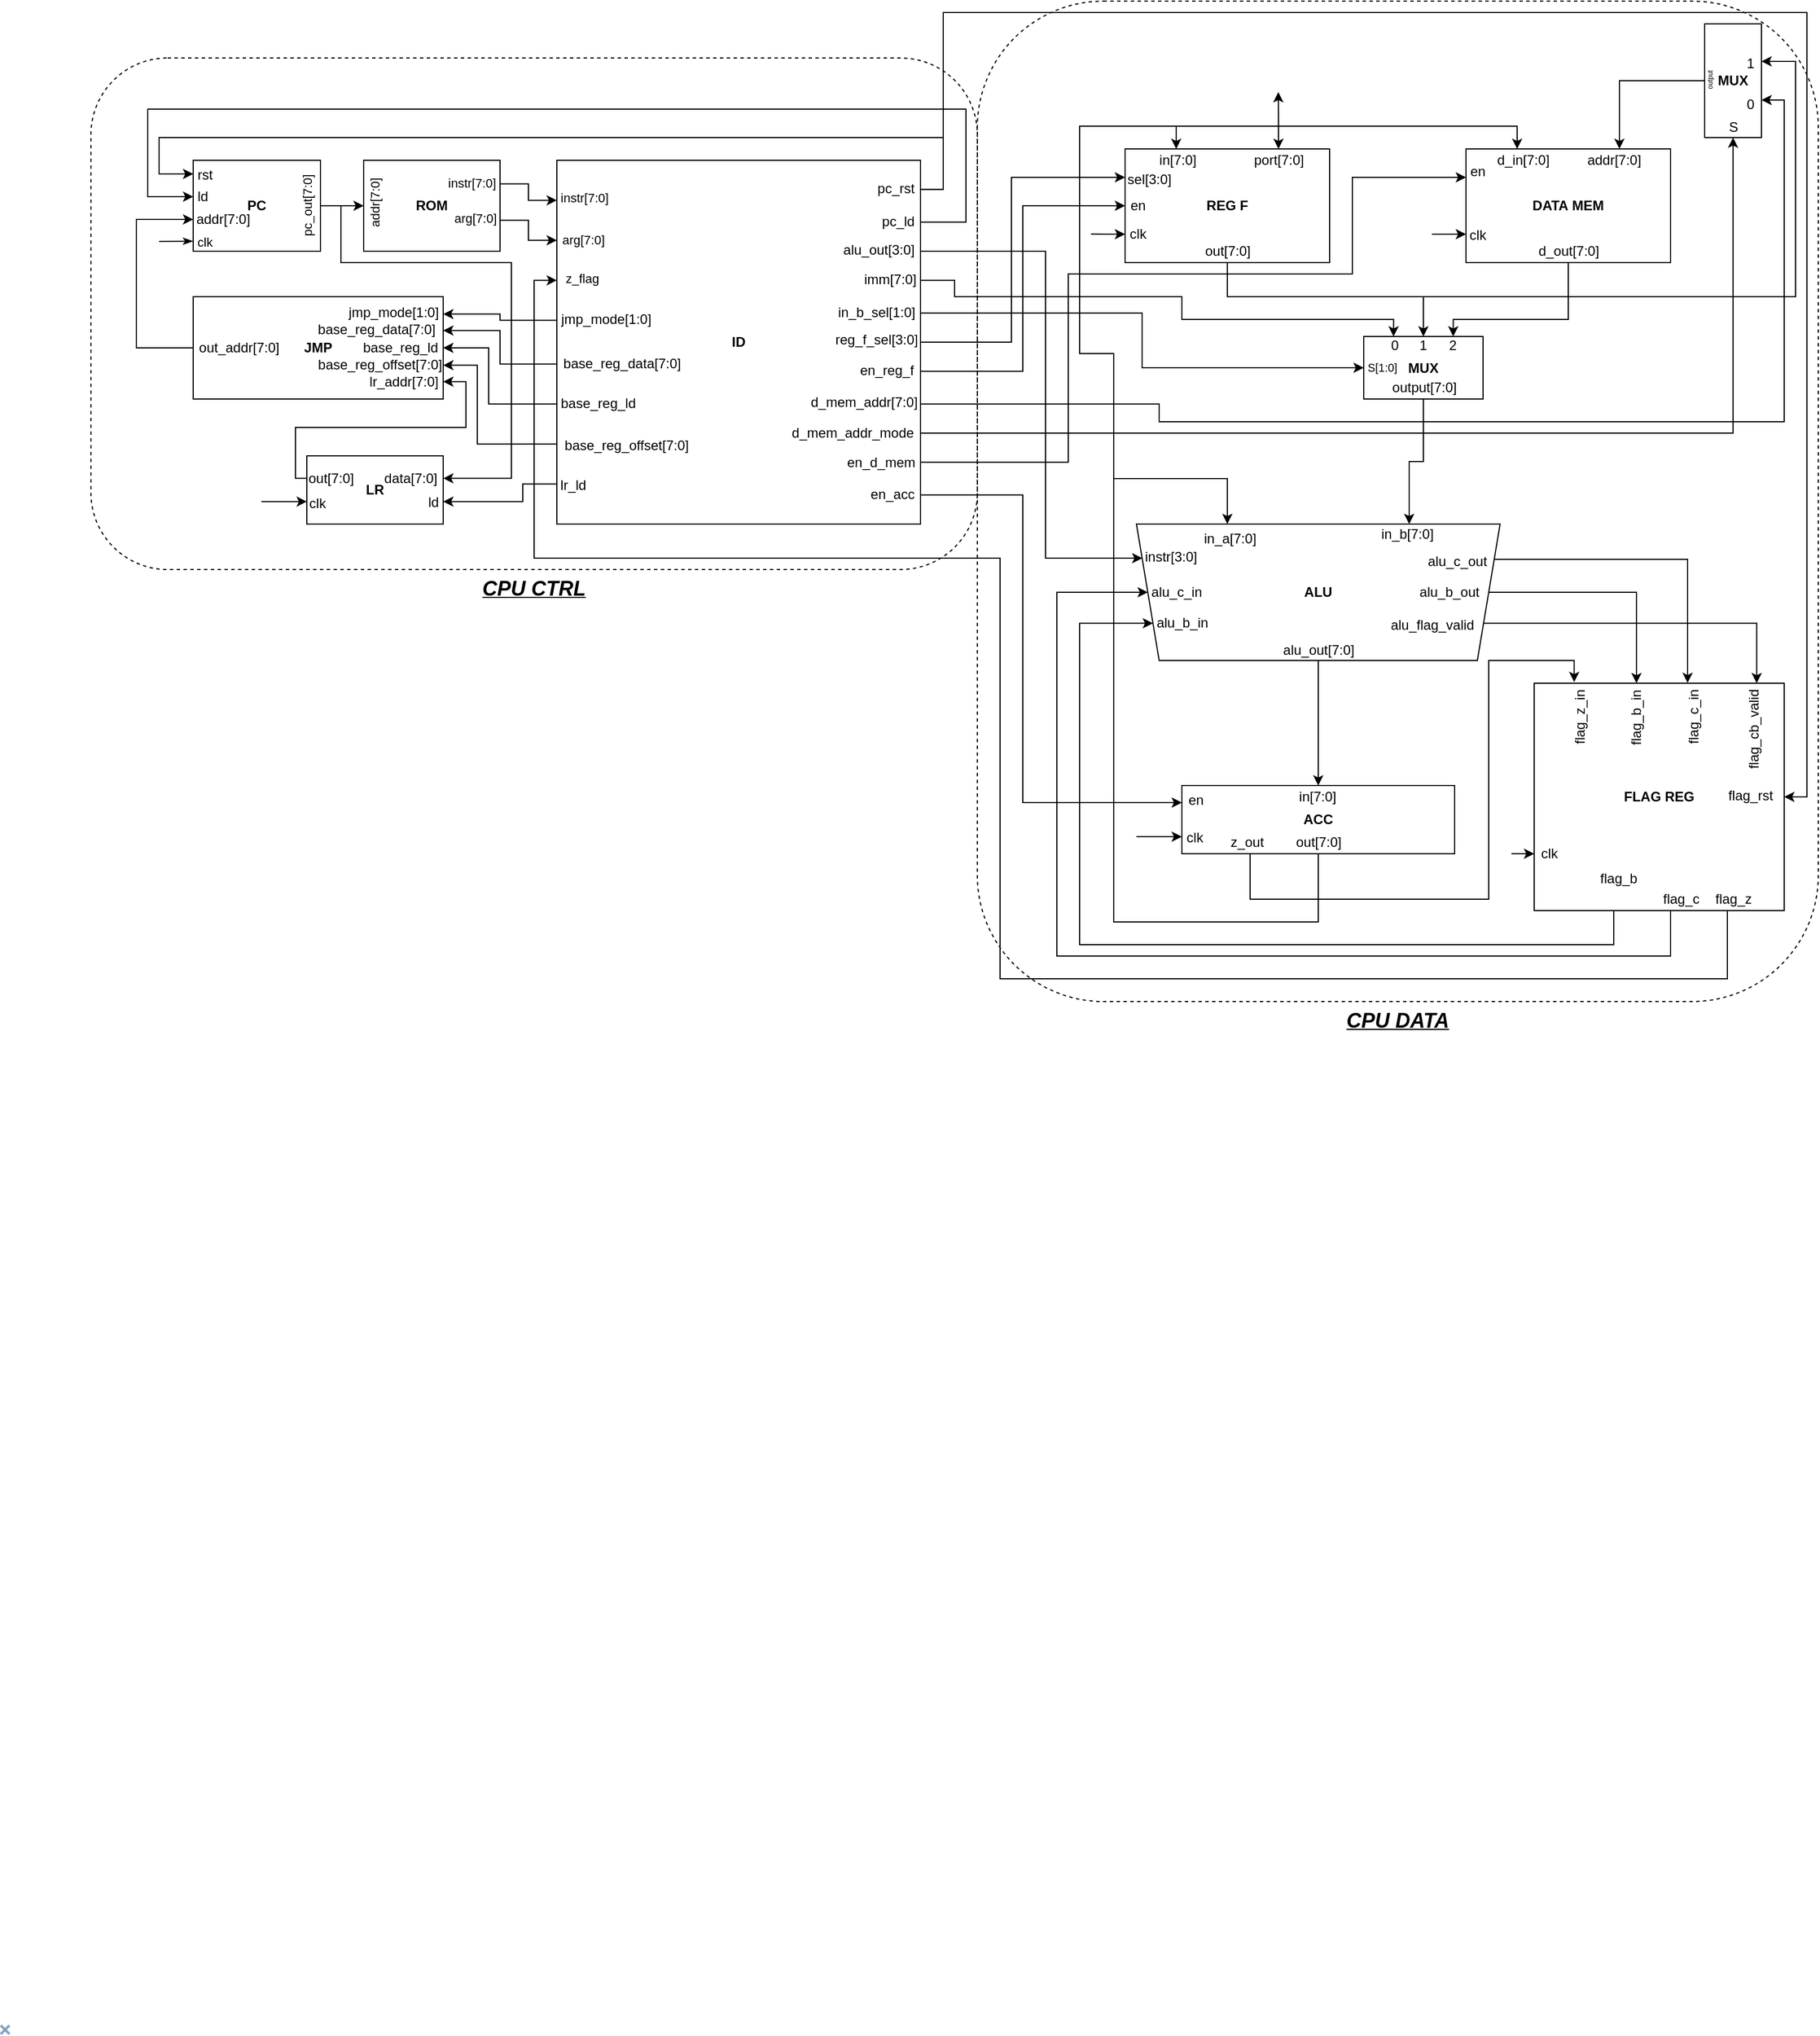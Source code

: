 <mxfile scale="1" border="50">
    <diagram id="46gFqRR7cMOW59YAce9c" name="Page-1">
        <mxGraphModel dx="912" dy="2352" grid="1" gridSize="10" guides="1" tooltips="1" connect="1" arrows="1" fold="1" page="1" pageScale="1" pageWidth="1600" pageHeight="900" background="none" math="0" shadow="0">
            <root>
                <mxCell id="0"/>
                <mxCell id="1" parent="0"/>
                <mxCell id="101" value="ALU" style="shape=trapezoid;perimeter=trapezoidPerimeter;whiteSpace=wrap;html=1;fixedSize=1;rounded=0;strokeColor=default;fontFamily=Helvetica;fontSize=12;fontColor=default;fillColor=default;flipV=1;fontStyle=1" parent="1" vertex="1">
                    <mxGeometry x="1000" y="-1320" width="320" height="120" as="geometry"/>
                </mxCell>
                <mxCell id="215" value="&lt;b&gt;&lt;i&gt;&lt;u&gt;&lt;font style=&quot;font-size: 18px;&quot;&gt;CPU CTRL&lt;/font&gt;&lt;/u&gt;&lt;/i&gt;&lt;/b&gt;" style="rounded=1;whiteSpace=wrap;html=1;sketch=0;hachureGap=4;jiggle=2;curveFitting=1;fontFamily=Helvetica;fontSize=12;fillColor=none;dashed=1;strokeWidth=1;glass=0;labelPosition=center;verticalLabelPosition=bottom;align=center;verticalAlign=top;" parent="1" vertex="1">
                    <mxGeometry x="80" y="-1730" width="780" height="450" as="geometry"/>
                </mxCell>
                <mxCell id="214" value="&lt;b&gt;&lt;i&gt;&lt;u&gt;&lt;font style=&quot;font-size: 18px;&quot;&gt;CPU DATA&lt;/font&gt;&lt;/u&gt;&lt;/i&gt;&lt;/b&gt;" style="rounded=1;whiteSpace=wrap;html=1;sketch=0;hachureGap=4;jiggle=2;curveFitting=1;fontFamily=Helvetica;fontSize=12;fillColor=none;dashed=1;strokeWidth=1;glass=0;labelPosition=center;verticalLabelPosition=bottom;align=center;verticalAlign=top;" parent="1" vertex="1">
                    <mxGeometry x="860" y="-1780" width="740" height="880" as="geometry"/>
                </mxCell>
                <mxCell id="163" value="DATA&amp;nbsp;MEM" style="rounded=0;whiteSpace=wrap;html=1;hachureGap=4;fontFamily=Helvetica;fontSize=12;fontStyle=1;points=[[0,0.25,0,0,0],[0,0.5,0,0,0],[0,0.75,0,0,0],[0.25,0,0,0,0],[0.5,1,0,0,0],[0.75,0,0,0,0]];" parent="1" vertex="1">
                    <mxGeometry x="1290" y="-1650" width="180" height="100" as="geometry"/>
                </mxCell>
                <mxCell id="193" value="MUX" style="rounded=0;whiteSpace=wrap;html=1;sketch=0;hachureGap=4;jiggle=2;curveFitting=1;fontFamily=Helvetica;fontSize=12;points=[[0,0.5,0,0,0],[0.25,0,0,0,0],[0.5,0,0,0,0],[0.5,1,0,0,0],[0.75,0,0,0,0]];flipH=1;fontStyle=1;flipV=1;direction=west;" parent="1" vertex="1">
                    <mxGeometry x="1200" y="-1485" width="105" height="55" as="geometry"/>
                </mxCell>
                <mxCell id="29" value="&lt;p&gt;&lt;span&gt;ID&lt;/span&gt;&lt;/p&gt;" style="rounded=0;whiteSpace=wrap;html=1;points=[[0,0.11,0,0,0],[0,0.22,0,0,0],[0,0.33,0,0,0],[0,0.44,0,0,0],[0,0.56,0,0,0],[0,0.67,0,0,0],[0,0.78,0,0,0],[0,0.89,0,0,0],[1,0.08,0,0,0],[1,0.17,0,0,0],[1,0.25,0,0,0],[1,0.33,0,0,0],[1,0.42,0,0,0],[1,0.5,0,0,0],[1,0.58,0,0,0],[1,0.67,0,0,0],[1,0.75,0,0,0],[1,0.83,0,0,0],[1,0.92,0,0,0]];fontStyle=1" parent="1" vertex="1">
                    <mxGeometry x="490" y="-1640" width="320" height="320" as="geometry"/>
                </mxCell>
                <mxCell id="201" style="edgeStyle=orthogonalEdgeStyle;rounded=0;sketch=0;hachureGap=4;jiggle=2;curveFitting=1;html=1;exitX=1;exitY=0.42;exitDx=0;exitDy=0;exitPerimeter=0;entryX=0;entryY=0.5;entryDx=0;entryDy=0;entryPerimeter=0;fontFamily=Helvetica;fontSize=12;startArrow=none;startFill=0;endArrow=classic;endFill=1;" parent="1" source="29" target="193" edge="1">
                    <mxGeometry relative="1" as="geometry"/>
                </mxCell>
                <mxCell id="206" value="in_b_sel[1:0]" style="edgeLabel;html=1;align=center;verticalAlign=middle;resizable=0;points=[];fontSize=12;fontFamily=Helvetica;" parent="201" vertex="1" connectable="0">
                    <mxGeometry x="-0.921" y="1" relative="1" as="geometry">
                        <mxPoint x="-57" as="offset"/>
                    </mxGeometry>
                </mxCell>
                <mxCell id="207" value="S[1:0]" style="edgeLabel;html=1;align=center;verticalAlign=middle;resizable=0;points=[];fontSize=10;fontFamily=Helvetica;" parent="201" vertex="1" connectable="0">
                    <mxGeometry x="0.716" y="-1" relative="1" as="geometry">
                        <mxPoint x="78" y="-2" as="offset"/>
                    </mxGeometry>
                </mxCell>
                <mxCell id="202" style="edgeStyle=orthogonalEdgeStyle;rounded=0;sketch=0;hachureGap=4;jiggle=2;curveFitting=1;html=1;exitX=1;exitY=0.33;exitDx=0;exitDy=0;exitPerimeter=0;entryX=0.25;entryY=0;entryDx=0;entryDy=0;entryPerimeter=0;fontFamily=Helvetica;fontSize=12;startArrow=none;startFill=0;endArrow=classic;endFill=1;" parent="1" source="29" target="193" edge="1">
                    <mxGeometry relative="1" as="geometry">
                        <Array as="points">
                            <mxPoint x="840" y="-1534"/>
                            <mxPoint x="840" y="-1520"/>
                            <mxPoint x="1040" y="-1520"/>
                            <mxPoint x="1040" y="-1500"/>
                            <mxPoint x="1226" y="-1500"/>
                        </Array>
                    </mxGeometry>
                </mxCell>
                <mxCell id="205" value="imm[7:0]" style="edgeLabel;html=1;align=center;verticalAlign=middle;resizable=0;points=[];fontSize=12;fontFamily=Helvetica;" parent="202" vertex="1" connectable="0">
                    <mxGeometry x="-0.755" y="-1" relative="1" as="geometry">
                        <mxPoint x="-70" y="-16" as="offset"/>
                    </mxGeometry>
                </mxCell>
                <mxCell id="208" value="0" style="edgeLabel;html=1;align=center;verticalAlign=middle;resizable=0;points=[];fontSize=12;fontFamily=Helvetica;" parent="202" vertex="1" connectable="0">
                    <mxGeometry x="0.778" y="-3" relative="1" as="geometry">
                        <mxPoint x="37" y="20" as="offset"/>
                    </mxGeometry>
                </mxCell>
                <mxCell id="203" style="edgeStyle=orthogonalEdgeStyle;rounded=0;sketch=0;hachureGap=4;jiggle=2;curveFitting=1;html=1;exitX=0.5;exitY=1;exitDx=0;exitDy=0;exitPerimeter=0;entryX=0.5;entryY=0;entryDx=0;entryDy=0;entryPerimeter=0;fontFamily=Helvetica;fontSize=12;startArrow=none;startFill=0;endArrow=classic;endFill=1;" parent="1" source="148" target="193" edge="1">
                    <mxGeometry relative="1" as="geometry">
                        <Array as="points">
                            <mxPoint x="1080" y="-1520"/>
                            <mxPoint x="1253" y="-1520"/>
                        </Array>
                    </mxGeometry>
                </mxCell>
                <mxCell id="209" value="1" style="edgeLabel;html=1;align=center;verticalAlign=middle;resizable=0;points=[];fontSize=12;fontFamily=Helvetica;" parent="203" vertex="1" connectable="0">
                    <mxGeometry x="0.747" y="1" relative="1" as="geometry">
                        <mxPoint x="-2" y="38" as="offset"/>
                    </mxGeometry>
                </mxCell>
                <mxCell id="148" value="REG F" style="rounded=0;whiteSpace=wrap;html=1;hachureGap=4;fontFamily=Helvetica;fontSize=12;fontStyle=1;points=[[0,0.25,0,0,0],[0,0.5,0,0,0],[0,0.75,0,0,0],[0.25,0,0,0,0],[0.5,1,0,0,0],[0.75,0,0,0,0]];" parent="1" vertex="1">
                    <mxGeometry x="990" y="-1650" width="180" height="100" as="geometry"/>
                </mxCell>
                <mxCell id="170" value="MUX" style="rounded=0;whiteSpace=wrap;html=1;sketch=0;hachureGap=4;jiggle=2;curveFitting=1;fontFamily=Helvetica;fontSize=12;points=[[0,0.33,0,0,0],[0,0.67,0,0,0],[0.5,1,0,0,0],[1,0.5,0,0,0]];flipH=1;fontStyle=1" parent="1" vertex="1">
                    <mxGeometry x="1500" y="-1760" width="50" height="100" as="geometry"/>
                </mxCell>
                <mxCell id="174" style="edgeStyle=orthogonalEdgeStyle;rounded=0;sketch=0;hachureGap=4;jiggle=2;curveFitting=1;html=1;exitX=1;exitY=0.75;exitDx=0;exitDy=0;exitPerimeter=0;entryX=0.5;entryY=1;entryDx=0;entryDy=0;entryPerimeter=0;fontFamily=Helvetica;fontSize=12;startArrow=none;startFill=0;endArrow=classic;endFill=1;" parent="1" source="29" target="170" edge="1">
                    <mxGeometry relative="1" as="geometry"/>
                </mxCell>
                <mxCell id="179" value="S" style="edgeLabel;html=1;align=center;verticalAlign=middle;resizable=0;points=[];fontSize=12;fontFamily=Helvetica;" parent="174" vertex="1" connectable="0">
                    <mxGeometry x="0.882" y="-2" relative="1" as="geometry">
                        <mxPoint x="-2" y="-67" as="offset"/>
                    </mxGeometry>
                </mxCell>
                <mxCell id="186" value="&lt;span style=&quot;font-size: 12px;&quot;&gt;d_mem_addr_mode&lt;/span&gt;" style="edgeLabel;html=1;align=center;verticalAlign=middle;resizable=0;points=[];fontSize=6;fontFamily=Helvetica;" parent="174" vertex="1" connectable="0">
                    <mxGeometry x="-0.957" relative="1" as="geometry">
                        <mxPoint x="-81" as="offset"/>
                    </mxGeometry>
                </mxCell>
                <mxCell id="175" style="edgeStyle=orthogonalEdgeStyle;rounded=0;sketch=0;hachureGap=4;jiggle=2;curveFitting=1;html=1;exitX=1;exitY=0.67;exitDx=0;exitDy=0;exitPerimeter=0;fontFamily=Helvetica;fontSize=12;startArrow=none;startFill=0;endArrow=classic;endFill=1;entryX=0;entryY=0.67;entryDx=0;entryDy=0;entryPerimeter=0;" parent="1" source="29" target="170" edge="1">
                    <mxGeometry relative="1" as="geometry">
                        <mxPoint x="1625" y="-1590" as="targetPoint"/>
                        <Array as="points">
                            <mxPoint x="1020" y="-1426"/>
                            <mxPoint x="1020" y="-1410"/>
                            <mxPoint x="1570" y="-1410"/>
                            <mxPoint x="1570" y="-1693"/>
                        </Array>
                    </mxGeometry>
                </mxCell>
                <mxCell id="180" value="0" style="edgeLabel;html=1;align=center;verticalAlign=middle;resizable=0;points=[];fontSize=12;fontFamily=Helvetica;" parent="175" vertex="1" connectable="0">
                    <mxGeometry x="0.918" relative="1" as="geometry">
                        <mxPoint x="-30" y="-20" as="offset"/>
                    </mxGeometry>
                </mxCell>
                <mxCell id="188" value="d_mem_addr[7:0]" style="edgeLabel;html=1;align=center;verticalAlign=middle;resizable=0;points=[];fontSize=12;fontFamily=Helvetica;" parent="175" vertex="1" connectable="0">
                    <mxGeometry x="-0.938" y="2" relative="1" as="geometry">
                        <mxPoint x="-84" as="offset"/>
                    </mxGeometry>
                </mxCell>
                <mxCell id="204" style="edgeStyle=orthogonalEdgeStyle;rounded=0;sketch=0;hachureGap=4;jiggle=2;curveFitting=1;html=1;exitX=0.5;exitY=1;exitDx=0;exitDy=0;exitPerimeter=0;entryX=0.75;entryY=0;entryDx=0;entryDy=0;entryPerimeter=0;fontFamily=Helvetica;fontSize=12;startArrow=none;startFill=0;endArrow=classic;endFill=1;" parent="1" source="163" target="193" edge="1">
                    <mxGeometry relative="1" as="geometry">
                        <Array as="points">
                            <mxPoint x="1380" y="-1500"/>
                            <mxPoint x="1279" y="-1500"/>
                        </Array>
                    </mxGeometry>
                </mxCell>
                <mxCell id="210" value="2" style="edgeLabel;html=1;align=center;verticalAlign=middle;resizable=0;points=[];fontSize=12;fontFamily=Helvetica;" parent="204" vertex="1" connectable="0">
                    <mxGeometry x="0.622" y="-1" relative="1" as="geometry">
                        <mxPoint x="-17" y="24" as="offset"/>
                    </mxGeometry>
                </mxCell>
                <mxCell id="213" value="d_out[7:0]" style="edgeLabel;html=1;align=center;verticalAlign=middle;resizable=0;points=[];fontSize=12;fontFamily=Helvetica;" parent="204" vertex="1" connectable="0">
                    <mxGeometry x="-0.826" relative="1" as="geometry">
                        <mxPoint y="-25" as="offset"/>
                    </mxGeometry>
                </mxCell>
                <mxCell id="167" style="edgeStyle=orthogonalEdgeStyle;rounded=0;sketch=0;hachureGap=4;jiggle=2;curveFitting=1;html=1;exitX=1;exitY=0.83;exitDx=0;exitDy=0;exitPerimeter=0;fontFamily=Helvetica;fontSize=12;startArrow=none;startFill=0;endArrow=classic;endFill=1;entryX=0;entryY=0.25;entryDx=0;entryDy=0;entryPerimeter=0;" parent="1" source="29" target="163" edge="1">
                    <mxGeometry relative="1" as="geometry">
                        <mxPoint x="1210" y="-1500" as="targetPoint"/>
                        <Array as="points">
                            <mxPoint x="940" y="-1374"/>
                            <mxPoint x="940" y="-1540"/>
                            <mxPoint x="1190" y="-1540"/>
                            <mxPoint x="1190" y="-1625"/>
                        </Array>
                    </mxGeometry>
                </mxCell>
                <mxCell id="168" value="en_d_mem" style="edgeLabel;html=1;align=center;verticalAlign=middle;resizable=0;points=[];fontSize=12;fontFamily=Helvetica;" parent="167" vertex="1" connectable="0">
                    <mxGeometry x="-0.88" y="-6" relative="1" as="geometry">
                        <mxPoint x="-79" y="-6" as="offset"/>
                    </mxGeometry>
                </mxCell>
                <mxCell id="169" value="en" style="edgeLabel;html=1;align=center;verticalAlign=middle;resizable=0;points=[];fontSize=12;fontFamily=Helvetica;" parent="167" vertex="1" connectable="0">
                    <mxGeometry x="0.867" y="2" relative="1" as="geometry">
                        <mxPoint x="58" y="-3" as="offset"/>
                    </mxGeometry>
                </mxCell>
                <mxCell id="171" style="edgeStyle=orthogonalEdgeStyle;rounded=0;sketch=0;hachureGap=4;jiggle=2;curveFitting=1;html=1;exitX=0.25;exitY=0;exitDx=0;exitDy=0;exitPerimeter=0;entryX=0.25;entryY=0;entryDx=0;entryDy=0;entryPerimeter=0;fontFamily=Helvetica;fontSize=12;startArrow=none;startFill=0;endArrow=classic;endFill=1;" parent="1" source="148" target="163" edge="1">
                    <mxGeometry relative="1" as="geometry">
                        <Array as="points">
                            <mxPoint x="1035" y="-1670"/>
                            <mxPoint x="1335" y="-1670"/>
                        </Array>
                    </mxGeometry>
                </mxCell>
                <mxCell id="177" value="d_in[7:0]" style="edgeLabel;html=1;align=center;verticalAlign=middle;resizable=0;points=[];fontSize=12;fontFamily=Helvetica;" parent="171" vertex="1" connectable="0">
                    <mxGeometry x="0.758" relative="1" as="geometry">
                        <mxPoint x="26" y="30" as="offset"/>
                    </mxGeometry>
                </mxCell>
                <mxCell id="176" style="edgeStyle=orthogonalEdgeStyle;rounded=0;sketch=0;hachureGap=4;jiggle=2;curveFitting=1;html=1;exitX=0.5;exitY=1;exitDx=0;exitDy=0;exitPerimeter=0;entryX=0;entryY=0.33;entryDx=0;entryDy=0;entryPerimeter=0;fontFamily=Helvetica;fontSize=12;startArrow=none;startFill=0;endArrow=classic;endFill=1;" parent="1" source="148" target="170" edge="1">
                    <mxGeometry relative="1" as="geometry">
                        <Array as="points">
                            <mxPoint x="1080" y="-1520"/>
                            <mxPoint x="1580" y="-1520"/>
                            <mxPoint x="1580" y="-1727"/>
                        </Array>
                    </mxGeometry>
                </mxCell>
                <mxCell id="181" value="1" style="edgeLabel;html=1;align=center;verticalAlign=middle;resizable=0;points=[];fontSize=12;fontFamily=Helvetica;" parent="176" vertex="1" connectable="0">
                    <mxGeometry x="0.938" y="2" relative="1" as="geometry">
                        <mxPoint x="-34" as="offset"/>
                    </mxGeometry>
                </mxCell>
                <mxCell id="185" value="out[7:0]" style="edgeLabel;html=1;align=center;verticalAlign=middle;resizable=0;points=[];fontSize=12;fontFamily=Helvetica;" parent="176" vertex="1" connectable="0">
                    <mxGeometry x="-0.903" relative="1" as="geometry">
                        <mxPoint x="-7" y="-40" as="offset"/>
                    </mxGeometry>
                </mxCell>
                <mxCell id="155" style="edgeStyle=orthogonalEdgeStyle;rounded=0;sketch=0;hachureGap=4;jiggle=2;curveFitting=1;html=1;exitX=0.75;exitY=0;exitDx=0;exitDy=0;exitPerimeter=0;fontFamily=Helvetica;fontSize=12;startArrow=classic;startFill=1;endArrow=classic;endFill=1;" parent="1" source="148" edge="1">
                    <mxGeometry relative="1" as="geometry">
                        <mxPoint x="1124.833" y="-1700" as="targetPoint"/>
                    </mxGeometry>
                </mxCell>
                <mxCell id="156" value="&lt;font style=&quot;font-size: 12px;&quot;&gt;port[7:0]&lt;/font&gt;" style="edgeLabel;html=1;align=center;verticalAlign=middle;resizable=0;points=[];fontSize=12;fontFamily=Helvetica;" parent="155" vertex="1" connectable="0">
                    <mxGeometry x="-0.159" relative="1" as="geometry">
                        <mxPoint y="31" as="offset"/>
                    </mxGeometry>
                </mxCell>
                <mxCell id="119" value="FLAG REG" style="rounded=0;whiteSpace=wrap;html=1;hachureGap=4;fontFamily=Helvetica;fontSize=12;fontStyle=1;points=[[0,0.75,0,0,0],[0.25,0,0,0,0],[0.25,1,0,0,0],[0.5,0,0,0,0],[0.5,1,0,0,0],[0.75,0,0,0,0],[0.75,1,0,0,0],[0.89,0,0,0,0],[1,0.5,0,0,0]];" parent="1" vertex="1">
                    <mxGeometry x="1350" y="-1180" width="220" height="200" as="geometry"/>
                </mxCell>
                <mxCell id="218" style="edgeStyle=orthogonalEdgeStyle;hachureGap=4;html=1;exitX=1;exitY=0.75;exitDx=0;exitDy=0;entryX=0.89;entryY=0;entryDx=0;entryDy=0;entryPerimeter=0;fontFamily=Architects Daughter;fontSource=https%3A%2F%2Ffonts.googleapis.com%2Fcss%3Ffamily%3DArchitects%2BDaughter;fontSize=16;rounded=0;" edge="1" parent="1" source="101" target="119">
                    <mxGeometry relative="1" as="geometry"/>
                </mxCell>
                <mxCell id="219" value="alu_flag_valid" style="edgeLabel;html=1;align=center;verticalAlign=middle;resizable=0;points=[];fontSize=12;fontFamily=Helvetica;" vertex="1" connectable="0" parent="218">
                    <mxGeometry x="-0.851" y="-1" relative="1" as="geometry">
                        <mxPoint x="-68" as="offset"/>
                    </mxGeometry>
                </mxCell>
                <mxCell id="220" value="flag_cb_valid" style="edgeLabel;html=1;align=center;verticalAlign=middle;resizable=0;points=[];fontSize=12;fontFamily=Helvetica;rotation=270;" vertex="1" connectable="0" parent="218">
                    <mxGeometry x="0.725" y="-3" relative="1" as="geometry">
                        <mxPoint y="81" as="offset"/>
                    </mxGeometry>
                </mxCell>
                <mxCell id="133" style="edgeStyle=orthogonalEdgeStyle;rounded=0;sketch=0;hachureGap=4;jiggle=2;curveFitting=1;html=1;entryX=1;entryY=0.5;entryDx=0;entryDy=0;fontFamily=Helvetica;fontSize=12;startArrow=classic;startFill=1;endArrow=none;endFill=0;" parent="1" target="101" edge="1">
                    <mxGeometry relative="1" as="geometry">
                        <Array as="points">
                            <mxPoint x="1440" y="-1180"/>
                            <mxPoint x="1440" y="-1260"/>
                        </Array>
                        <mxPoint x="1440" y="-1180" as="sourcePoint"/>
                    </mxGeometry>
                </mxCell>
                <mxCell id="141" value="alu_b_out" style="edgeLabel;html=1;align=center;verticalAlign=middle;resizable=0;points=[];fontSize=12;fontFamily=Helvetica;" parent="133" vertex="1" connectable="0">
                    <mxGeometry x="0.625" y="3" relative="1" as="geometry">
                        <mxPoint x="-75" y="-3" as="offset"/>
                    </mxGeometry>
                </mxCell>
                <mxCell id="143" value="flag_b_in" style="edgeLabel;html=1;align=center;verticalAlign=middle;resizable=0;points=[];fontSize=12;fontFamily=Helvetica;rotation=270;" parent="133" vertex="1" connectable="0">
                    <mxGeometry x="-0.462" relative="1" as="geometry">
                        <mxPoint y="87" as="offset"/>
                    </mxGeometry>
                </mxCell>
                <mxCell id="136" style="edgeStyle=orthogonalEdgeStyle;rounded=0;sketch=0;hachureGap=4;jiggle=2;curveFitting=1;html=1;exitX=0.25;exitY=1;exitDx=0;exitDy=0;exitPerimeter=0;entryX=0;entryY=0.75;entryDx=0;entryDy=0;fontFamily=Helvetica;fontSize=12;startArrow=none;startFill=0;endArrow=classic;endFill=1;" parent="1" source="119" target="101" edge="1">
                    <mxGeometry relative="1" as="geometry">
                        <Array as="points">
                            <mxPoint x="1420" y="-950"/>
                            <mxPoint x="950" y="-950"/>
                            <mxPoint x="950" y="-1233"/>
                        </Array>
                    </mxGeometry>
                </mxCell>
                <mxCell id="139" value="alu_b_in" style="edgeLabel;html=1;align=center;verticalAlign=middle;resizable=0;points=[];fontSize=12;fontFamily=Helvetica;" parent="136" vertex="1" connectable="0">
                    <mxGeometry x="0.874" y="1" relative="1" as="geometry">
                        <mxPoint x="79" as="offset"/>
                    </mxGeometry>
                </mxCell>
                <mxCell id="145" value="flag_b" style="edgeLabel;html=1;align=center;verticalAlign=middle;resizable=0;points=[];fontSize=12;fontFamily=Helvetica;" parent="136" vertex="1" connectable="0">
                    <mxGeometry x="-0.929" y="4" relative="1" as="geometry">
                        <mxPoint y="-44" as="offset"/>
                    </mxGeometry>
                </mxCell>
                <mxCell id="137" style="edgeStyle=orthogonalEdgeStyle;rounded=0;sketch=0;hachureGap=4;jiggle=2;curveFitting=1;html=1;exitX=0.5;exitY=1;exitDx=0;exitDy=0;exitPerimeter=0;entryX=0;entryY=0.5;entryDx=0;entryDy=0;fontFamily=Helvetica;fontSize=12;startArrow=none;startFill=0;endArrow=classic;endFill=1;" parent="1" source="119" target="101" edge="1">
                    <mxGeometry relative="1" as="geometry">
                        <Array as="points">
                            <mxPoint x="1470" y="-940"/>
                            <mxPoint x="930" y="-940"/>
                            <mxPoint x="930" y="-1260"/>
                        </Array>
                    </mxGeometry>
                </mxCell>
                <mxCell id="138" value="alu_c_in" style="edgeLabel;html=1;align=center;verticalAlign=middle;resizable=0;points=[];fontSize=12;fontFamily=Helvetica;" parent="137" vertex="1" connectable="0">
                    <mxGeometry x="0.858" y="3" relative="1" as="geometry">
                        <mxPoint x="95" y="3" as="offset"/>
                    </mxGeometry>
                </mxCell>
                <mxCell id="146" value="flag_c" style="edgeLabel;html=1;align=center;verticalAlign=middle;resizable=0;points=[];fontSize=12;fontFamily=Helvetica;" parent="137" vertex="1" connectable="0">
                    <mxGeometry x="-0.794" y="1" relative="1" as="geometry">
                        <mxPoint x="61" y="-51" as="offset"/>
                    </mxGeometry>
                </mxCell>
                <mxCell id="128" style="edgeStyle=orthogonalEdgeStyle;rounded=0;sketch=0;hachureGap=4;jiggle=2;curveFitting=1;html=1;exitX=1;exitY=0.5;exitDx=0;exitDy=0;exitPerimeter=0;fontFamily=Helvetica;fontSize=12;endArrow=none;endFill=0;startArrow=classic;startFill=1;entryX=1;entryY=0.08;entryDx=0;entryDy=0;entryPerimeter=0;" parent="1" source="119" target="29" edge="1">
                    <mxGeometry relative="1" as="geometry">
                        <mxPoint x="1010" y="-1600" as="targetPoint"/>
                        <Array as="points">
                            <mxPoint x="1590" y="-1080"/>
                            <mxPoint x="1590" y="-1770"/>
                            <mxPoint x="830" y="-1770"/>
                            <mxPoint x="830" y="-1614"/>
                        </Array>
                    </mxGeometry>
                </mxCell>
                <mxCell id="129" value="flag_rst" style="edgeLabel;html=1;align=center;verticalAlign=middle;resizable=0;points=[];fontSize=12;fontFamily=Helvetica;" parent="128" vertex="1" connectable="0">
                    <mxGeometry x="-0.967" y="-5" relative="1" as="geometry">
                        <mxPoint x="-55" y="6" as="offset"/>
                    </mxGeometry>
                </mxCell>
                <mxCell id="153" style="edgeStyle=orthogonalEdgeStyle;rounded=0;sketch=0;hachureGap=4;jiggle=2;curveFitting=1;html=1;exitX=1;exitY=0.58;exitDx=0;exitDy=0;exitPerimeter=0;fontFamily=Helvetica;fontSize=12;startArrow=none;startFill=0;endArrow=classic;endFill=1;entryX=0;entryY=0.5;entryDx=0;entryDy=0;entryPerimeter=0;" parent="1" source="29" target="148" edge="1">
                    <mxGeometry relative="1" as="geometry">
                        <mxPoint x="850" y="-1454.25" as="targetPoint"/>
                    </mxGeometry>
                </mxCell>
                <mxCell id="159" value="en" style="edgeLabel;html=1;align=center;verticalAlign=middle;resizable=0;points=[];fontSize=12;fontFamily=Helvetica;" parent="153" vertex="1" connectable="0">
                    <mxGeometry x="0.819" relative="1" as="geometry">
                        <mxPoint x="40" as="offset"/>
                    </mxGeometry>
                </mxCell>
                <mxCell id="160" value="en_reg_f" style="edgeLabel;html=1;align=center;verticalAlign=middle;resizable=0;points=[];fontSize=12;fontFamily=Helvetica;" parent="153" vertex="1" connectable="0">
                    <mxGeometry x="-0.866" y="1" relative="1" as="geometry">
                        <mxPoint x="-52" as="offset"/>
                    </mxGeometry>
                </mxCell>
                <mxCell id="154" style="edgeStyle=orthogonalEdgeStyle;rounded=0;sketch=0;hachureGap=4;jiggle=2;curveFitting=1;html=1;exitX=1;exitY=0.5;exitDx=0;exitDy=0;exitPerimeter=0;entryX=0;entryY=0.25;entryDx=0;entryDy=0;entryPerimeter=0;fontFamily=Helvetica;fontSize=12;startArrow=none;startFill=0;endArrow=classic;endFill=1;" parent="1" source="29" target="148" edge="1">
                    <mxGeometry relative="1" as="geometry">
                        <Array as="points">
                            <mxPoint x="890" y="-1480"/>
                            <mxPoint x="890" y="-1625"/>
                        </Array>
                    </mxGeometry>
                </mxCell>
                <mxCell id="158" value="sel[3:0]" style="edgeLabel;html=1;align=center;verticalAlign=middle;resizable=0;points=[];fontSize=12;fontFamily=Helvetica;" parent="154" vertex="1" connectable="0">
                    <mxGeometry x="0.819" y="-2" relative="1" as="geometry">
                        <mxPoint x="50" as="offset"/>
                    </mxGeometry>
                </mxCell>
                <mxCell id="161" value="reg_f_sel[3:0]" style="edgeLabel;html=1;align=center;verticalAlign=middle;resizable=0;points=[];fontSize=12;fontFamily=Helvetica;" parent="154" vertex="1" connectable="0">
                    <mxGeometry x="-0.891" y="2" relative="1" as="geometry">
                        <mxPoint x="-57" as="offset"/>
                    </mxGeometry>
                </mxCell>
                <mxCell id="149" style="edgeStyle=orthogonalEdgeStyle;rounded=0;sketch=0;hachureGap=4;jiggle=2;curveFitting=1;html=1;exitX=0.5;exitY=1;exitDx=0;exitDy=0;exitPerimeter=0;fontFamily=Helvetica;fontSize=12;startArrow=none;startFill=0;endArrow=classic;endFill=1;entryX=0.25;entryY=0;entryDx=0;entryDy=0;entryPerimeter=0;" parent="1" source="106" target="148" edge="1">
                    <mxGeometry relative="1" as="geometry">
                        <mxPoint x="950" y="-1490" as="targetPoint"/>
                        <Array as="points">
                            <mxPoint x="1160" y="-970"/>
                            <mxPoint x="980" y="-970"/>
                            <mxPoint x="980" y="-1470"/>
                            <mxPoint x="950" y="-1470"/>
                            <mxPoint x="950" y="-1670"/>
                            <mxPoint x="1035" y="-1670"/>
                        </Array>
                    </mxGeometry>
                </mxCell>
                <mxCell id="157" value="in[7:0]" style="edgeLabel;html=1;align=center;verticalAlign=middle;resizable=0;points=[];fontSize=12;fontFamily=Helvetica;" parent="149" vertex="1" connectable="0">
                    <mxGeometry x="0.97" y="1" relative="1" as="geometry">
                        <mxPoint y="26" as="offset"/>
                    </mxGeometry>
                </mxCell>
                <mxCell id="106" value="ACC" style="rounded=0;whiteSpace=wrap;html=1;strokeColor=default;fontFamily=Helvetica;fontSize=12;fontColor=default;fillColor=default;fontStyle=1;points=[[0,0.25,0,0,0],[0,0.75,0,0,0],[0.25,1,0,0,0],[0.5,0,0,0,0],[0.5,1,0,0,0]];" parent="1" vertex="1">
                    <mxGeometry x="1040" y="-1090" width="240" height="60" as="geometry"/>
                </mxCell>
                <mxCell id="114" style="edgeStyle=orthogonalEdgeStyle;rounded=0;sketch=0;hachureGap=4;jiggle=2;curveFitting=1;html=1;exitX=0;exitY=0.75;exitDx=0;exitDy=0;exitPerimeter=0;fontFamily=Helvetica;fontSize=12;fontColor=default;startArrow=classic;startFill=1;endArrow=none;endFill=0;" parent="1" source="106" edge="1">
                    <mxGeometry relative="1" as="geometry">
                        <mxPoint x="1000" y="-1045" as="targetPoint"/>
                    </mxGeometry>
                </mxCell>
                <mxCell id="115" value="clk" style="edgeLabel;html=1;align=center;verticalAlign=middle;resizable=0;points=[];fontSize=12;fontFamily=Helvetica;fontColor=default;" parent="114" vertex="1" connectable="0">
                    <mxGeometry x="-0.275" y="1" relative="1" as="geometry">
                        <mxPoint x="25" as="offset"/>
                    </mxGeometry>
                </mxCell>
                <mxCell id="116" style="edgeStyle=orthogonalEdgeStyle;rounded=0;sketch=0;hachureGap=4;jiggle=2;curveFitting=1;html=1;exitX=1;exitY=0.92;exitDx=0;exitDy=0;exitPerimeter=0;fontFamily=Helvetica;fontSize=12;fontColor=default;startArrow=none;startFill=0;endArrow=classic;endFill=1;entryX=0;entryY=0.25;entryDx=0;entryDy=0;entryPerimeter=0;" parent="1" source="29" target="106" edge="1">
                    <mxGeometry relative="1" as="geometry">
                        <mxPoint x="920" y="-1070" as="targetPoint"/>
                        <Array as="points">
                            <mxPoint x="900" y="-1346"/>
                            <mxPoint x="900" y="-1075"/>
                        </Array>
                    </mxGeometry>
                </mxCell>
                <mxCell id="117" value="en_acc" style="edgeLabel;html=1;align=center;verticalAlign=middle;resizable=0;points=[];fontSize=12;fontFamily=Helvetica;fontColor=default;" parent="116" vertex="1" connectable="0">
                    <mxGeometry x="-0.949" y="-2" relative="1" as="geometry">
                        <mxPoint x="-38" y="-3" as="offset"/>
                    </mxGeometry>
                </mxCell>
                <mxCell id="118" value="en" style="edgeLabel;html=1;align=center;verticalAlign=middle;resizable=0;points=[];fontSize=12;fontFamily=Helvetica;fontColor=default;" parent="116" vertex="1" connectable="0">
                    <mxGeometry x="0.925" y="2" relative="1" as="geometry">
                        <mxPoint x="30" as="offset"/>
                    </mxGeometry>
                </mxCell>
                <mxCell id="134" style="edgeStyle=orthogonalEdgeStyle;rounded=0;sketch=0;hachureGap=4;jiggle=2;curveFitting=1;html=1;exitX=1;exitY=0.25;exitDx=0;exitDy=0;entryX=0.612;entryY=-0.001;entryDx=0;entryDy=0;entryPerimeter=0;fontFamily=Helvetica;fontSize=12;startArrow=none;startFill=0;endArrow=classic;endFill=1;" parent="1" source="101" target="119" edge="1">
                    <mxGeometry relative="1" as="geometry">
                        <Array as="points">
                            <mxPoint x="1485" y="-1289"/>
                            <mxPoint x="1485" y="-1180"/>
                        </Array>
                    </mxGeometry>
                </mxCell>
                <mxCell id="140" value="alu_c_out" style="edgeLabel;html=1;align=center;verticalAlign=middle;resizable=0;points=[];fontSize=12;fontFamily=Helvetica;" parent="134" vertex="1" connectable="0">
                    <mxGeometry x="-0.818" y="-2" relative="1" as="geometry">
                        <mxPoint x="-59" as="offset"/>
                    </mxGeometry>
                </mxCell>
                <mxCell id="144" value="flag_c_in" style="edgeLabel;html=1;align=center;verticalAlign=middle;resizable=0;points=[];fontSize=12;fontFamily=Helvetica;rotation=270;" parent="134" vertex="1" connectable="0">
                    <mxGeometry x="0.576" y="-1" relative="1" as="geometry">
                        <mxPoint x="6" y="89" as="offset"/>
                    </mxGeometry>
                </mxCell>
                <mxCell id="105" style="edgeStyle=orthogonalEdgeStyle;rounded=0;sketch=0;hachureGap=4;jiggle=2;curveFitting=1;html=1;exitX=0.5;exitY=1;exitDx=0;exitDy=0;fontFamily=Helvetica;fontSize=12;fontColor=default;startArrow=none;startFill=0;endArrow=classic;endFill=1;entryX=0.5;entryY=0;entryDx=0;entryDy=0;" parent="1" source="101" target="106" edge="1">
                    <mxGeometry relative="1" as="geometry">
                        <mxPoint x="1160" y="-1110" as="targetPoint"/>
                    </mxGeometry>
                </mxCell>
                <mxCell id="107" value="alu_out[7:0]" style="edgeLabel;html=1;align=center;verticalAlign=middle;resizable=0;points=[];fontSize=12;fontFamily=Helvetica;fontColor=default;" parent="105" vertex="1" connectable="0">
                    <mxGeometry x="-0.735" relative="1" as="geometry">
                        <mxPoint y="-24" as="offset"/>
                    </mxGeometry>
                </mxCell>
                <mxCell id="217" value="in[7:0]" style="edgeLabel;html=1;align=center;verticalAlign=middle;resizable=0;points=[];fontSize=12;fontFamily=Helvetica;" parent="105" vertex="1" connectable="0">
                    <mxGeometry x="0.309" y="-1" relative="1" as="geometry">
                        <mxPoint y="48" as="offset"/>
                    </mxGeometry>
                </mxCell>
                <mxCell id="102" style="edgeStyle=orthogonalEdgeStyle;rounded=0;sketch=0;hachureGap=4;jiggle=2;curveFitting=1;html=1;exitX=1;exitY=0.25;exitDx=0;exitDy=0;exitPerimeter=0;fontFamily=Helvetica;fontSize=12;fontColor=default;startArrow=none;startFill=0;endArrow=classic;endFill=1;entryX=0;entryY=0.25;entryDx=0;entryDy=0;" parent="1" source="29" target="101" edge="1">
                    <mxGeometry relative="1" as="geometry">
                        <mxPoint x="1020" y="-1260" as="targetPoint"/>
                        <Array as="points">
                            <mxPoint x="920" y="-1560"/>
                            <mxPoint x="920" y="-1290"/>
                            <mxPoint x="1005" y="-1290"/>
                        </Array>
                    </mxGeometry>
                </mxCell>
                <mxCell id="103" value="instr[3:0]" style="edgeLabel;html=1;align=center;verticalAlign=middle;resizable=0;points=[];fontSize=12;fontFamily=Helvetica;fontColor=default;" parent="102" vertex="1" connectable="0">
                    <mxGeometry x="0.8" y="-4" relative="1" as="geometry">
                        <mxPoint x="70" y="-5" as="offset"/>
                    </mxGeometry>
                </mxCell>
                <mxCell id="104" value="alu_out[3:0]" style="edgeLabel;html=1;align=center;verticalAlign=middle;resizable=0;points=[];fontSize=12;fontFamily=Helvetica;fontColor=default;" parent="102" vertex="1" connectable="0">
                    <mxGeometry x="-0.856" y="-2" relative="1" as="geometry">
                        <mxPoint x="-71" y="-3" as="offset"/>
                    </mxGeometry>
                </mxCell>
                <mxCell id="63" value="&lt;p style=&quot;font-size: 12px;&quot;&gt;&lt;font style=&quot;font-size: 12px;&quot;&gt;&lt;span style=&quot;font-size: 12px;&quot;&gt;LR&lt;/span&gt;&lt;/font&gt;&lt;/p&gt;" style="rounded=0;whiteSpace=wrap;html=1;hachureGap=4;fontFamily=Helvetica;fontSize=12;points=[[0,0.33,0,0,0],[0,0.67,0,0,0],[1,0.33,0,0,0],[1,0.67,0,0,0]];fontStyle=1" parent="1" vertex="1">
                    <mxGeometry x="270" y="-1380" width="120" height="60" as="geometry"/>
                </mxCell>
                <mxCell id="96" style="edgeStyle=orthogonalEdgeStyle;rounded=0;sketch=0;hachureGap=4;jiggle=2;curveFitting=1;html=1;exitX=1;exitY=0.5;exitDx=0;exitDy=0;exitPerimeter=0;entryX=1;entryY=0.33;entryDx=0;entryDy=0;entryPerimeter=0;fontFamily=Helvetica;fontSize=12;fontColor=default;startArrow=none;startFill=0;endArrow=classic;endFill=1;" parent="1" source="2" target="63" edge="1">
                    <mxGeometry relative="1" as="geometry">
                        <Array as="points">
                            <mxPoint x="300" y="-1600"/>
                            <mxPoint x="300" y="-1550"/>
                            <mxPoint x="450" y="-1550"/>
                            <mxPoint x="450" y="-1360"/>
                        </Array>
                    </mxGeometry>
                </mxCell>
                <mxCell id="97" value="data[7:0]" style="edgeLabel;html=1;align=center;verticalAlign=middle;resizable=0;points=[];fontSize=12;fontFamily=Helvetica;fontColor=default;" parent="96" vertex="1" connectable="0">
                    <mxGeometry x="0.927" y="1" relative="1" as="geometry">
                        <mxPoint x="-47" y="-1" as="offset"/>
                    </mxGeometry>
                </mxCell>
                <object label="&lt;span&gt;PC&lt;/span&gt;" id="2">
                    <mxCell style="rounded=0;whiteSpace=wrap;html=1;points=[[0,0.15,0,0,0],[0,0.4,0,0,0],[0,0.65,0,0,0],[0,0.89,0,0,0],[1,0.5,0,0,0]];movable=1;resizable=1;rotatable=1;deletable=1;editable=1;connectable=1;container=0;fontStyle=1" parent="1" vertex="1">
                        <mxGeometry x="170" y="-1640" width="112" height="80" as="geometry"/>
                    </mxCell>
                </object>
                <mxCell id="92" style="edgeStyle=orthogonalEdgeStyle;rounded=0;sketch=0;hachureGap=4;jiggle=2;curveFitting=1;html=1;exitX=1;exitY=0.17;exitDx=0;exitDy=0;exitPerimeter=0;fontFamily=Helvetica;fontSize=12;fontColor=default;startArrow=none;startFill=0;endArrow=classic;endFill=1;entryX=0;entryY=0.4;entryDx=0;entryDy=0;entryPerimeter=0;" parent="1" source="29" target="2" edge="1">
                    <mxGeometry relative="1" as="geometry">
                        <mxPoint x="130" y="-1680" as="targetPoint"/>
                        <Array as="points">
                            <mxPoint x="850" y="-1586"/>
                            <mxPoint x="850" y="-1685"/>
                            <mxPoint x="130" y="-1685"/>
                            <mxPoint x="130" y="-1608"/>
                        </Array>
                    </mxGeometry>
                </mxCell>
                <mxCell id="93" value="ld" style="edgeLabel;html=1;align=center;verticalAlign=middle;resizable=0;points=[];fontSize=12;fontFamily=Helvetica;fontColor=default;" parent="92" vertex="1" connectable="0">
                    <mxGeometry x="0.97" relative="1" as="geometry">
                        <mxPoint x="22" as="offset"/>
                    </mxGeometry>
                </mxCell>
                <mxCell id="94" value="pc_ld" style="edgeLabel;html=1;align=center;verticalAlign=middle;resizable=0;points=[];fontSize=12;fontFamily=Helvetica;fontColor=default;" parent="92" vertex="1" connectable="0">
                    <mxGeometry x="-0.971" y="1" relative="1" as="geometry">
                        <mxPoint x="-34" as="offset"/>
                    </mxGeometry>
                </mxCell>
                <mxCell id="73" value="&lt;span&gt;JMP&lt;/span&gt;" style="rounded=0;whiteSpace=wrap;html=1;strokeColor=default;fontFamily=Helvetica;fontSize=12;fontColor=default;fillColor=default;points=[[0,0.5,0,0,0],[1,0.17,0,0,0],[1,0.33,0,0,0],[1,0.5,0,0,0],[1,0.67,0,0,0],[1,0.83,0,0,0]];fontStyle=1" parent="1" vertex="1">
                    <mxGeometry x="170" y="-1520" width="220" height="90" as="geometry"/>
                </mxCell>
                <mxCell id="86" style="edgeStyle=orthogonalEdgeStyle;rounded=0;sketch=0;hachureGap=4;jiggle=2;curveFitting=1;html=1;exitX=0;exitY=0.5;exitDx=0;exitDy=0;exitPerimeter=0;fontFamily=Helvetica;fontSize=12;fontColor=default;startArrow=none;startFill=0;endArrow=classic;endFill=1;entryX=0;entryY=0.65;entryDx=0;entryDy=0;entryPerimeter=0;" parent="1" source="73" target="2" edge="1">
                    <mxGeometry relative="1" as="geometry">
                        <mxPoint x="130" y="-1590" as="targetPoint"/>
                        <Array as="points">
                            <mxPoint x="120" y="-1475"/>
                            <mxPoint x="120" y="-1588"/>
                        </Array>
                    </mxGeometry>
                </mxCell>
                <mxCell id="87" value="out_addr[7:0]" style="edgeLabel;html=1;align=center;verticalAlign=middle;resizable=0;points=[];fontSize=12;fontFamily=Helvetica;fontColor=default;" parent="86" vertex="1" connectable="0">
                    <mxGeometry x="-0.894" y="-1" relative="1" as="geometry">
                        <mxPoint x="51" y="1" as="offset"/>
                    </mxGeometry>
                </mxCell>
                <mxCell id="88" value="addr[7:0]" style="edgeLabel;html=1;align=center;verticalAlign=middle;resizable=0;points=[];fontSize=12;fontFamily=Helvetica;fontColor=default;" parent="86" vertex="1" connectable="0">
                    <mxGeometry x="0.873" relative="1" as="geometry">
                        <mxPoint x="39" as="offset"/>
                    </mxGeometry>
                </mxCell>
                <mxCell id="74" style="edgeStyle=orthogonalEdgeStyle;sketch=0;hachureGap=4;jiggle=2;curveFitting=1;html=1;exitX=0;exitY=0.78;exitDx=0;exitDy=0;exitPerimeter=0;entryX=1;entryY=0.67;entryDx=0;entryDy=0;entryPerimeter=0;fontFamily=Helvetica;fontSize=12;fontColor=default;startArrow=none;startFill=0;endArrow=classic;endFill=1;rounded=0;" parent="1" source="29" target="73" edge="1">
                    <mxGeometry relative="1" as="geometry">
                        <Array as="points">
                            <mxPoint x="420" y="-1390"/>
                            <mxPoint x="420" y="-1460"/>
                        </Array>
                    </mxGeometry>
                </mxCell>
                <mxCell id="84" value="base_reg_offset[7:0]" style="edgeLabel;html=1;align=center;verticalAlign=middle;resizable=0;points=[];fontSize=12;fontFamily=Helvetica;fontColor=default;" parent="74" vertex="1" connectable="0">
                    <mxGeometry x="0.001" y="-2" relative="1" as="geometry">
                        <mxPoint x="-88" y="-55" as="offset"/>
                    </mxGeometry>
                </mxCell>
                <mxCell id="95" value="base_reg_offset[7:0]" style="edgeLabel;html=1;align=center;verticalAlign=middle;resizable=0;points=[];fontSize=12;fontFamily=Helvetica;fontColor=default;" parent="74" vertex="1" connectable="0">
                    <mxGeometry x="-0.392" y="1" relative="1" as="geometry">
                        <mxPoint x="112" as="offset"/>
                    </mxGeometry>
                </mxCell>
                <mxCell id="89" style="edgeStyle=orthogonalEdgeStyle;rounded=0;sketch=0;hachureGap=4;jiggle=2;curveFitting=1;html=1;exitX=1;exitY=0.08;exitDx=0;exitDy=0;exitPerimeter=0;fontFamily=Helvetica;fontSize=12;fontColor=default;startArrow=none;startFill=0;endArrow=classic;endFill=1;entryX=0;entryY=0.15;entryDx=0;entryDy=0;entryPerimeter=0;" parent="1" source="29" target="2" edge="1">
                    <mxGeometry relative="1" as="geometry">
                        <mxPoint x="140" y="-1670" as="targetPoint"/>
                        <Array as="points">
                            <mxPoint x="830" y="-1614"/>
                            <mxPoint x="830" y="-1660"/>
                            <mxPoint x="140" y="-1660"/>
                            <mxPoint x="140" y="-1628"/>
                        </Array>
                    </mxGeometry>
                </mxCell>
                <mxCell id="90" value="rst" style="edgeLabel;html=1;align=center;verticalAlign=middle;resizable=0;points=[];fontSize=12;fontFamily=Helvetica;fontColor=default;" parent="89" vertex="1" connectable="0">
                    <mxGeometry x="0.947" y="-1" relative="1" as="geometry">
                        <mxPoint x="31" as="offset"/>
                    </mxGeometry>
                </mxCell>
                <mxCell id="91" value="pc_rst" style="edgeLabel;html=1;align=center;verticalAlign=middle;resizable=0;points=[];fontSize=12;fontFamily=Helvetica;fontColor=default;" parent="89" vertex="1" connectable="0">
                    <mxGeometry x="-0.963" y="-2" relative="1" as="geometry">
                        <mxPoint x="-37" y="-3" as="offset"/>
                    </mxGeometry>
                </mxCell>
                <object label="&lt;span&gt;ROM&lt;/span&gt;" addr="addr" id="20">
                    <mxCell style="rounded=0;whiteSpace=wrap;html=1;points=[[0,0.5,0,0,0],[1,0.26,0,0,0],[1,0.66,0,0,0]];fontStyle=1" parent="1" vertex="1">
                        <mxGeometry x="320" y="-1640" width="120" height="80" as="geometry"/>
                    </mxCell>
                </object>
                <mxCell id="47" style="edgeStyle=orthogonalEdgeStyle;rounded=0;html=1;exitX=0;exitY=0.44;exitDx=0;exitDy=0;exitPerimeter=0;startArrow=none;startFill=0;endArrow=classic;endFill=1;entryX=1;entryY=0.17;entryDx=0;entryDy=0;entryPerimeter=0;" parent="1" source="29" target="73" edge="1">
                    <mxGeometry relative="1" as="geometry">
                        <mxPoint x="450" y="-1499.143" as="targetPoint"/>
                    </mxGeometry>
                </mxCell>
                <mxCell id="78" value="jmp_mode[1:0]" style="edgeLabel;html=1;align=center;verticalAlign=middle;resizable=0;points=[];fontSize=12;fontFamily=Helvetica;fontColor=default;" parent="47" vertex="1" connectable="0">
                    <mxGeometry x="-0.179" y="-1" relative="1" as="geometry">
                        <mxPoint x="86" as="offset"/>
                    </mxGeometry>
                </mxCell>
                <mxCell id="79" value="jmp_mode[1:0]" style="edgeLabel;html=1;align=center;verticalAlign=middle;resizable=0;points=[];fontSize=12;fontFamily=Helvetica;fontColor=default;" parent="47" vertex="1" connectable="0">
                    <mxGeometry x="-0.288" relative="1" as="geometry">
                        <mxPoint x="-107" y="-7" as="offset"/>
                    </mxGeometry>
                </mxCell>
                <mxCell id="48" style="edgeStyle=orthogonalEdgeStyle;rounded=0;html=1;exitX=0;exitY=0.56;exitDx=0;exitDy=0;exitPerimeter=0;startArrow=none;startFill=0;endArrow=classic;endFill=1;entryX=1;entryY=0.33;entryDx=0;entryDy=0;entryPerimeter=0;" parent="1" source="29" target="73" edge="1">
                    <mxGeometry relative="1" as="geometry">
                        <mxPoint x="450" y="-1460.857" as="targetPoint"/>
                    </mxGeometry>
                </mxCell>
                <mxCell id="80" value="base_reg_data[7:0]" style="edgeLabel;html=1;align=center;verticalAlign=middle;resizable=0;points=[];fontSize=12;fontFamily=Helvetica;fontColor=default;" parent="48" vertex="1" connectable="0">
                    <mxGeometry x="-0.742" y="1" relative="1" as="geometry">
                        <mxPoint x="73" y="-1" as="offset"/>
                    </mxGeometry>
                </mxCell>
                <mxCell id="81" value="base_reg_data[7:0]" style="edgeLabel;html=1;align=center;verticalAlign=middle;resizable=0;points=[];fontSize=12;fontFamily=Helvetica;fontColor=default;" parent="48" vertex="1" connectable="0">
                    <mxGeometry x="0.468" y="-1" relative="1" as="geometry">
                        <mxPoint x="-94" as="offset"/>
                    </mxGeometry>
                </mxCell>
                <mxCell id="49" style="edgeStyle=orthogonalEdgeStyle;rounded=0;html=1;exitX=0;exitY=0.67;exitDx=0;exitDy=0;exitPerimeter=0;startArrow=none;startFill=0;endArrow=classic;endFill=1;entryX=1;entryY=0.5;entryDx=0;entryDy=0;entryPerimeter=0;" parent="1" source="29" target="73" edge="1">
                    <mxGeometry relative="1" as="geometry">
                        <mxPoint x="450" y="-1425.429" as="targetPoint"/>
                        <Array as="points">
                            <mxPoint x="430" y="-1426"/>
                            <mxPoint x="430" y="-1475"/>
                        </Array>
                    </mxGeometry>
                </mxCell>
                <mxCell id="83" value="base_reg_ld" style="edgeLabel;html=1;align=center;verticalAlign=middle;resizable=0;points=[];fontSize=12;fontFamily=Helvetica;fontColor=default;" parent="49" vertex="1" connectable="0">
                    <mxGeometry x="0.627" y="1" relative="1" as="geometry">
                        <mxPoint x="-66" y="-1" as="offset"/>
                    </mxGeometry>
                </mxCell>
                <mxCell id="51" style="edgeStyle=orthogonalEdgeStyle;rounded=0;html=1;exitX=0;exitY=0.89;exitDx=0;exitDy=0;exitPerimeter=0;startArrow=none;startFill=0;endArrow=classic;endFill=1;entryX=1;entryY=0.67;entryDx=0;entryDy=0;entryPerimeter=0;" parent="1" source="29" target="63" edge="1">
                    <mxGeometry relative="1" as="geometry">
                        <mxPoint x="450" y="-1355.143" as="targetPoint"/>
                        <Array as="points">
                            <mxPoint x="460" y="-1355"/>
                            <mxPoint x="460" y="-1340"/>
                        </Array>
                    </mxGeometry>
                </mxCell>
                <mxCell id="68" value="ld" style="edgeLabel;html=1;align=center;verticalAlign=middle;resizable=0;points=[];fontSize=12;fontFamily=Helvetica;fontColor=default;" parent="51" vertex="1" connectable="0">
                    <mxGeometry x="0.889" y="1" relative="1" as="geometry">
                        <mxPoint x="-16" as="offset"/>
                    </mxGeometry>
                </mxCell>
                <mxCell id="71" value="lr_ld" style="edgeLabel;html=1;align=center;verticalAlign=middle;resizable=0;points=[];fontSize=12;fontFamily=Helvetica;fontColor=default;" parent="51" vertex="1" connectable="0">
                    <mxGeometry x="-0.691" y="1" relative="1" as="geometry">
                        <mxPoint x="32" as="offset"/>
                    </mxGeometry>
                </mxCell>
                <mxCell id="42" style="edgeStyle=orthogonalEdgeStyle;html=1;exitX=0;exitY=0.33;exitDx=0;exitDy=0;exitPerimeter=0;startArrow=classic;startFill=1;endArrow=none;endFill=0;rounded=0;entryX=0.75;entryY=1;entryDx=0;entryDy=0;entryPerimeter=0;" parent="1" source="29" target="119" edge="1">
                    <mxGeometry relative="1" as="geometry">
                        <mxPoint x="470" y="-1290" as="targetPoint"/>
                        <Array as="points">
                            <mxPoint x="470" y="-1534"/>
                            <mxPoint x="470" y="-1290"/>
                            <mxPoint x="880" y="-1290"/>
                            <mxPoint x="880" y="-920"/>
                            <mxPoint x="1520" y="-920"/>
                        </Array>
                    </mxGeometry>
                </mxCell>
                <mxCell id="43" value="z_flag" style="edgeLabel;html=1;align=center;verticalAlign=middle;resizable=0;points=[];" parent="42" vertex="1" connectable="0">
                    <mxGeometry x="0.385" y="2" relative="1" as="geometry">
                        <mxPoint x="-535" y="-614" as="offset"/>
                    </mxGeometry>
                </mxCell>
                <mxCell id="147" value="flag_z" style="edgeLabel;html=1;align=center;verticalAlign=middle;resizable=0;points=[];fontSize=12;fontFamily=Helvetica;" parent="42" vertex="1" connectable="0">
                    <mxGeometry x="0.914" y="-1" relative="1" as="geometry">
                        <mxPoint x="15" y="-71" as="offset"/>
                    </mxGeometry>
                </mxCell>
                <mxCell id="44" style="edgeStyle=elbowEdgeStyle;html=1;exitX=1;exitY=0.66;exitDx=0;exitDy=0;exitPerimeter=0;entryX=0;entryY=0.22;entryDx=0;entryDy=0;entryPerimeter=0;startArrow=none;startFill=0;endArrow=classic;endFill=1;rounded=0;" parent="1" source="20" target="29" edge="1">
                    <mxGeometry relative="1" as="geometry"/>
                </mxCell>
                <mxCell id="45" value="arg[7:0]" style="edgeLabel;html=1;align=center;verticalAlign=middle;resizable=0;points=[];" parent="44" vertex="1" connectable="0">
                    <mxGeometry x="0.315" y="-1" relative="1" as="geometry">
                        <mxPoint x="-49" y="-21" as="offset"/>
                    </mxGeometry>
                </mxCell>
                <mxCell id="31" style="edgeStyle=orthogonalEdgeStyle;rounded=0;html=1;exitX=1;exitY=0.26;exitDx=0;exitDy=0;exitPerimeter=0;entryX=0;entryY=0.11;entryDx=0;entryDy=0;entryPerimeter=0;strokeWidth=1;startArrow=none;startFill=0;endArrow=classic;endFill=1;" parent="1" source="20" target="29" edge="1">
                    <mxGeometry relative="1" as="geometry"/>
                </mxCell>
                <mxCell id="36" value="instr[7:0]" style="edgeLabel;html=1;align=center;verticalAlign=middle;resizable=0;points=[];" parent="31" vertex="1" connectable="0">
                    <mxGeometry x="-0.423" y="1" relative="1" as="geometry">
                        <mxPoint x="-44" as="offset"/>
                    </mxGeometry>
                </mxCell>
                <mxCell id="38" value="instr[7:0]" style="edgeLabel;html=1;align=center;verticalAlign=middle;resizable=0;points=[];" parent="31" vertex="1" connectable="0">
                    <mxGeometry x="0.537" y="2" relative="1" as="geometry">
                        <mxPoint x="39" as="offset"/>
                    </mxGeometry>
                </mxCell>
                <mxCell id="18" style="edgeStyle=none;rounded=1;html=1;exitX=1;exitY=0.5;exitDx=0;exitDy=0;exitPerimeter=0;strokeWidth=1;startArrow=none;startFill=0;endArrow=classic;endFill=1;entryX=0;entryY=0.5;entryDx=0;entryDy=0;entryPerimeter=0;" parent="1" source="2" target="20" edge="1">
                    <mxGeometry relative="1" as="geometry">
                        <mxPoint x="410" y="-1600" as="targetPoint"/>
                    </mxGeometry>
                </mxCell>
                <mxCell id="19" value="pc_out[7:0]" style="edgeLabel;html=1;align=center;verticalAlign=middle;resizable=1;points=[];rotation=270;movable=1;rotatable=1;deletable=1;editable=1;connectable=1;container=0;" parent="18" vertex="1" connectable="0">
                    <mxGeometry relative="1" as="geometry">
                        <mxPoint x="-31" as="offset"/>
                    </mxGeometry>
                </mxCell>
                <mxCell id="22" value="addr[7:0]" style="edgeLabel;html=1;align=center;verticalAlign=middle;resizable=0;points=[];rotation=-90;" parent="18" vertex="1" connectable="0">
                    <mxGeometry x="0.248" y="2" relative="1" as="geometry">
                        <mxPoint x="24" as="offset"/>
                    </mxGeometry>
                </mxCell>
                <mxCell id="11" style="edgeStyle=none;html=1;exitX=0;exitY=0.89;exitDx=0;exitDy=0;exitPerimeter=0;startArrow=classicThin;startFill=1;endArrow=none;endFill=0;movable=1;resizable=1;rotatable=1;deletable=1;editable=1;connectable=1;" parent="1" source="2" edge="1">
                    <mxGeometry relative="1" as="geometry">
                        <mxPoint x="140" y="-1568.667" as="targetPoint"/>
                    </mxGeometry>
                </mxCell>
                <mxCell id="16" value="clk" style="edgeLabel;html=1;align=center;verticalAlign=middle;resizable=1;points=[];movable=1;rotatable=1;deletable=1;editable=1;connectable=1;container=0;" parent="11" vertex="1" connectable="0">
                    <mxGeometry x="0.311" relative="1" as="geometry">
                        <mxPoint x="29" as="offset"/>
                    </mxGeometry>
                </mxCell>
                <mxCell id="35" value="" style="shape=image;verticalLabelPosition=bottom;labelBackgroundColor=default;verticalAlign=top;aspect=fixed;imageAspect=0;image=data:image/png,iVBORw0KGgoAAAANSUhEUgAAAAkAAAAJAQMAAADaX5RTAAAABlBMVEV7mr3///+wksspAAAAAnRSTlP/AOW3MEoAAAAdSURBVAgdY9jXwCDDwNDRwHCwgeExmASygSL7GgB12QiqNHZZIwAAAABJRU5ErkJggg==;" parent="1" vertex="1">
                    <mxGeometry width="9" height="9" as="geometry"/>
                </mxCell>
                <mxCell id="46" value="arg[7:0]" style="edgeLabel;html=1;align=center;verticalAlign=middle;resizable=0;points=[];" parent="1" vertex="1" connectable="0">
                    <mxGeometry x="513" y="-1570" as="geometry"/>
                </mxCell>
                <mxCell id="64" style="edgeStyle=orthogonalEdgeStyle;hachureGap=4;html=1;exitX=0;exitY=0.33;exitDx=0;exitDy=0;exitPerimeter=0;fontFamily=Helvetica;fontSize=12;fontColor=default;entryX=1;entryY=0.83;entryDx=0;entryDy=0;entryPerimeter=0;rounded=0;" parent="1" source="63" target="73" edge="1">
                    <mxGeometry relative="1" as="geometry">
                        <mxPoint x="230" y="-1360.286" as="targetPoint"/>
                        <Array as="points">
                            <mxPoint x="260" y="-1360"/>
                            <mxPoint x="260" y="-1405"/>
                            <mxPoint x="410" y="-1405"/>
                            <mxPoint x="410" y="-1445"/>
                        </Array>
                    </mxGeometry>
                </mxCell>
                <mxCell id="67" value="out[7:0]" style="edgeLabel;html=1;align=center;verticalAlign=middle;resizable=0;points=[];fontSize=12;fontFamily=Helvetica;fontColor=default;" parent="64" vertex="1" connectable="0">
                    <mxGeometry x="-0.636" y="2" relative="1" as="geometry">
                        <mxPoint x="33" y="38" as="offset"/>
                    </mxGeometry>
                </mxCell>
                <mxCell id="85" value="lr_addr[7:0]" style="edgeLabel;html=1;align=center;verticalAlign=middle;resizable=0;points=[];fontSize=12;fontFamily=Helvetica;fontColor=default;" parent="64" vertex="1" connectable="0">
                    <mxGeometry x="0.753" y="-1" relative="1" as="geometry">
                        <mxPoint x="-56" y="-13" as="offset"/>
                    </mxGeometry>
                </mxCell>
                <mxCell id="65" style="edgeStyle=none;sketch=0;hachureGap=4;jiggle=2;curveFitting=1;html=1;exitX=0;exitY=0.67;exitDx=0;exitDy=0;exitPerimeter=0;fontFamily=Helvetica;fontSize=12;fontColor=default;startArrow=classic;startFill=1;endArrow=none;endFill=0;" parent="1" source="63" edge="1">
                    <mxGeometry relative="1" as="geometry">
                        <mxPoint x="230" y="-1339.714" as="targetPoint"/>
                    </mxGeometry>
                </mxCell>
                <mxCell id="66" value="clk" style="edgeLabel;html=1;align=center;verticalAlign=middle;resizable=0;points=[];fontSize=12;fontFamily=Helvetica;fontColor=default;" parent="65" vertex="1" connectable="0">
                    <mxGeometry x="0.407" y="1" relative="1" as="geometry">
                        <mxPoint x="37" as="offset"/>
                    </mxGeometry>
                </mxCell>
                <mxCell id="82" value="base_reg_ld" style="edgeLabel;html=1;align=center;verticalAlign=middle;resizable=0;points=[];fontSize=12;fontFamily=Helvetica;fontColor=default;" parent="1" vertex="1" connectable="0">
                    <mxGeometry x="526" y="-1426" as="geometry"/>
                </mxCell>
                <mxCell id="108" style="edgeStyle=orthogonalEdgeStyle;rounded=0;sketch=0;hachureGap=4;jiggle=2;curveFitting=1;html=1;exitX=0.5;exitY=1;exitDx=0;exitDy=0;fontFamily=Helvetica;fontSize=12;fontColor=default;startArrow=none;startFill=0;endArrow=classic;endFill=1;entryX=0.25;entryY=0;entryDx=0;entryDy=0;" parent="1" source="106" target="101" edge="1">
                    <mxGeometry relative="1" as="geometry">
                        <mxPoint x="930" y="-1360" as="targetPoint"/>
                        <Array as="points">
                            <mxPoint x="1160" y="-970"/>
                            <mxPoint x="980" y="-970"/>
                            <mxPoint x="980" y="-1360"/>
                            <mxPoint x="1080" y="-1360"/>
                        </Array>
                    </mxGeometry>
                </mxCell>
                <mxCell id="109" value="in_a[7:0]" style="edgeLabel;html=1;align=center;verticalAlign=middle;resizable=0;points=[];fontSize=12;fontFamily=Helvetica;fontColor=default;" parent="108" vertex="1" connectable="0">
                    <mxGeometry x="0.912" y="2" relative="1" as="geometry">
                        <mxPoint y="47" as="offset"/>
                    </mxGeometry>
                </mxCell>
                <mxCell id="216" value="out[7:0]" style="edgeLabel;html=1;align=center;verticalAlign=middle;resizable=0;points=[];fontSize=12;fontFamily=Helvetica;" parent="108" vertex="1" connectable="0">
                    <mxGeometry x="-0.958" y="3" relative="1" as="geometry">
                        <mxPoint x="-3" y="-26" as="offset"/>
                    </mxGeometry>
                </mxCell>
                <mxCell id="112" style="edgeStyle=orthogonalEdgeStyle;rounded=0;sketch=0;hachureGap=4;jiggle=2;curveFitting=1;html=1;exitX=0.25;exitY=1;exitDx=0;exitDy=0;exitPerimeter=0;fontFamily=Helvetica;fontSize=12;fontColor=default;startArrow=none;startFill=0;endArrow=classic;endFill=1;entryX=0.16;entryY=-0.005;entryDx=0;entryDy=0;entryPerimeter=0;" parent="1" source="106" target="119" edge="1">
                    <mxGeometry relative="1" as="geometry">
                        <mxPoint x="1100.353" y="-990.0" as="targetPoint"/>
                        <Array as="points">
                            <mxPoint x="1100" y="-990"/>
                            <mxPoint x="1310" y="-990"/>
                            <mxPoint x="1310" y="-1200"/>
                            <mxPoint x="1385" y="-1200"/>
                        </Array>
                    </mxGeometry>
                </mxCell>
                <mxCell id="113" value="z_out" style="edgeLabel;html=1;align=center;verticalAlign=middle;resizable=0;points=[];fontSize=12;fontFamily=Helvetica;fontColor=default;" parent="112" vertex="1" connectable="0">
                    <mxGeometry x="-0.627" relative="1" as="geometry">
                        <mxPoint x="-67" y="-50" as="offset"/>
                    </mxGeometry>
                </mxCell>
                <mxCell id="142" value="flag_z_in" style="edgeLabel;html=1;align=center;verticalAlign=middle;resizable=0;points=[];fontSize=12;fontFamily=Helvetica;rotation=270;" parent="112" vertex="1" connectable="0">
                    <mxGeometry x="0.812" y="-3" relative="1" as="geometry">
                        <mxPoint x="38" y="47" as="offset"/>
                    </mxGeometry>
                </mxCell>
                <mxCell id="120" style="edgeStyle=none;hachureGap=4;html=1;exitX=0;exitY=0.75;exitDx=0;exitDy=0;exitPerimeter=0;fontFamily=Helvetica;fontSize=12;endArrow=none;endFill=0;startArrow=classic;startFill=1;" parent="1" source="119" edge="1">
                    <mxGeometry relative="1" as="geometry">
                        <mxPoint x="1330" y="-1030" as="targetPoint"/>
                    </mxGeometry>
                </mxCell>
                <mxCell id="122" value="clk" style="edgeLabel;html=1;align=center;verticalAlign=middle;resizable=0;points=[];fontSize=12;fontFamily=Helvetica;" parent="120" vertex="1" connectable="0">
                    <mxGeometry x="-0.7" y="1" relative="1" as="geometry">
                        <mxPoint x="16" y="-1" as="offset"/>
                    </mxGeometry>
                </mxCell>
                <mxCell id="151" style="edgeStyle=orthogonalEdgeStyle;rounded=0;sketch=0;hachureGap=4;jiggle=2;curveFitting=1;html=1;exitX=0;exitY=0.75;exitDx=0;exitDy=0;exitPerimeter=0;fontFamily=Helvetica;fontSize=12;startArrow=classic;startFill=1;endArrow=none;endFill=0;" parent="1" source="148" edge="1">
                    <mxGeometry relative="1" as="geometry">
                        <mxPoint x="960" y="-1575.105" as="targetPoint"/>
                    </mxGeometry>
                </mxCell>
                <mxCell id="152" value="clk" style="edgeLabel;html=1;align=center;verticalAlign=middle;resizable=0;points=[];fontSize=12;fontFamily=Helvetica;" parent="151" vertex="1" connectable="0">
                    <mxGeometry x="-0.688" relative="1" as="geometry">
                        <mxPoint x="15" as="offset"/>
                    </mxGeometry>
                </mxCell>
                <mxCell id="164" style="edgeStyle=orthogonalEdgeStyle;rounded=0;sketch=0;hachureGap=4;jiggle=2;curveFitting=1;html=1;exitX=0;exitY=0.75;exitDx=0;exitDy=0;exitPerimeter=0;fontFamily=Helvetica;fontSize=12;startArrow=classic;startFill=1;endArrow=none;endFill=0;" parent="1" source="163" edge="1">
                    <mxGeometry relative="1" as="geometry">
                        <mxPoint x="1260" y="-1575" as="targetPoint"/>
                    </mxGeometry>
                </mxCell>
                <mxCell id="165" value="clk" style="edgeLabel;html=1;align=center;verticalAlign=middle;resizable=0;points=[];fontSize=12;fontFamily=Helvetica;" parent="164" vertex="1" connectable="0">
                    <mxGeometry x="-0.737" y="1" relative="1" as="geometry">
                        <mxPoint x="14" as="offset"/>
                    </mxGeometry>
                </mxCell>
                <mxCell id="173" style="edgeStyle=orthogonalEdgeStyle;rounded=0;sketch=0;hachureGap=4;jiggle=2;curveFitting=1;html=1;exitX=1;exitY=0.5;exitDx=0;exitDy=0;exitPerimeter=0;entryX=0.75;entryY=0;entryDx=0;entryDy=0;entryPerimeter=0;fontFamily=Helvetica;fontSize=12;startArrow=none;startFill=0;endArrow=classic;endFill=1;" parent="1" source="170" target="163" edge="1">
                    <mxGeometry relative="1" as="geometry"/>
                </mxCell>
                <mxCell id="178" value="addr[7:0]" style="edgeLabel;html=1;align=center;verticalAlign=middle;resizable=0;points=[];fontSize=12;fontFamily=Helvetica;" parent="173" vertex="1" connectable="0">
                    <mxGeometry x="-0.094" y="1" relative="1" as="geometry">
                        <mxPoint x="-19" y="69" as="offset"/>
                    </mxGeometry>
                </mxCell>
                <mxCell id="184" value="&lt;font style=&quot;font-size: 6px;&quot;&gt;output&lt;/font&gt;" style="edgeLabel;html=1;align=center;verticalAlign=middle;resizable=0;points=[];fontSize=6;fontFamily=Helvetica;rotation=270;spacing=1;" parent="173" vertex="1" connectable="0">
                    <mxGeometry x="-0.665" relative="1" as="geometry">
                        <mxPoint x="27" as="offset"/>
                    </mxGeometry>
                </mxCell>
                <mxCell id="200" style="edgeStyle=orthogonalEdgeStyle;rounded=0;sketch=0;hachureGap=4;jiggle=2;curveFitting=1;html=1;exitX=0.5;exitY=1;exitDx=0;exitDy=0;exitPerimeter=0;entryX=0.75;entryY=0;entryDx=0;entryDy=0;fontFamily=Helvetica;fontSize=12;startArrow=none;startFill=0;endArrow=classic;endFill=1;" parent="1" source="193" target="101" edge="1">
                    <mxGeometry relative="1" as="geometry">
                        <Array as="points">
                            <mxPoint x="1253" y="-1375"/>
                            <mxPoint x="1240" y="-1375"/>
                        </Array>
                    </mxGeometry>
                </mxCell>
                <mxCell id="211" value="output[7:0]" style="edgeLabel;html=1;align=center;verticalAlign=middle;resizable=0;points=[];fontSize=12;fontFamily=Helvetica;" parent="200" vertex="1" connectable="0">
                    <mxGeometry x="-0.899" y="1" relative="1" as="geometry">
                        <mxPoint x="-1" y="-16" as="offset"/>
                    </mxGeometry>
                </mxCell>
                <mxCell id="212" value="in_b[7:0]" style="edgeLabel;html=1;align=center;verticalAlign=middle;resizable=0;points=[];fontSize=12;fontFamily=Helvetica;" parent="200" vertex="1" connectable="0">
                    <mxGeometry x="0.367" y="-2" relative="1" as="geometry">
                        <mxPoint y="48" as="offset"/>
                    </mxGeometry>
                </mxCell>
            </root>
        </mxGraphModel>
    </diagram>
</mxfile>